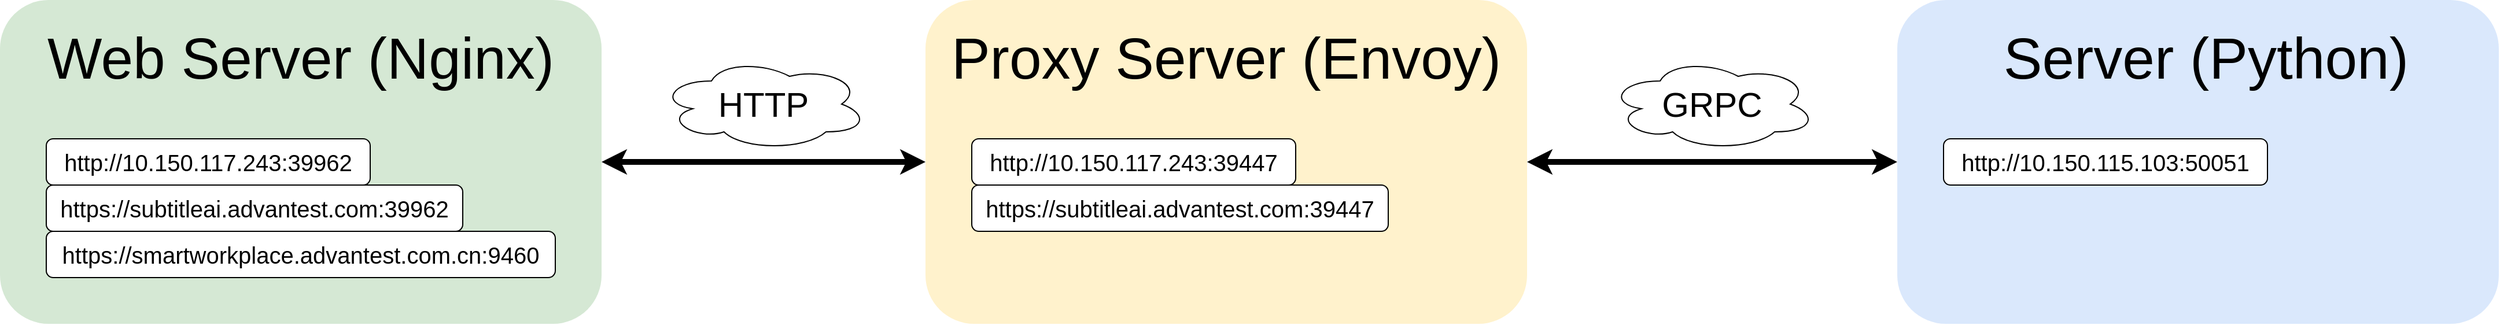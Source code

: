 <mxfile version="21.1.2" type="device">
  <diagram name="第 1 页" id="O1gVunQUWVo-_ogaK44A">
    <mxGraphModel dx="2940" dy="1697" grid="1" gridSize="10" guides="1" tooltips="1" connect="1" arrows="1" fold="1" page="1" pageScale="1" pageWidth="1600" pageHeight="1200" math="0" shadow="0">
      <root>
        <mxCell id="0" />
        <mxCell id="1" parent="0" />
        <mxCell id="e2_WnEYmwCBJXvn1NN1M-15" style="edgeStyle=orthogonalEdgeStyle;rounded=0;orthogonalLoop=1;jettySize=auto;html=1;exitX=1;exitY=0.5;exitDx=0;exitDy=0;startArrow=classic;startFill=1;strokeWidth=5;" edge="1" parent="1" source="e2_WnEYmwCBJXvn1NN1M-1" target="e2_WnEYmwCBJXvn1NN1M-7">
          <mxGeometry relative="1" as="geometry" />
        </mxCell>
        <mxCell id="e2_WnEYmwCBJXvn1NN1M-1" value="" style="whiteSpace=wrap;html=1;fillColor=#d5e8d4;strokeColor=none;rounded=1;" vertex="1" parent="1">
          <mxGeometry x="120" y="200" width="520" height="280" as="geometry" />
        </mxCell>
        <mxCell id="e2_WnEYmwCBJXvn1NN1M-2" value="" style="whiteSpace=wrap;html=1;fillColor=#dae8fc;strokeColor=none;rounded=1;" vertex="1" parent="1">
          <mxGeometry x="1760" y="200" width="520" height="280" as="geometry" />
        </mxCell>
        <mxCell id="e2_WnEYmwCBJXvn1NN1M-4" value="&lt;font style=&quot;font-size: 20px;&quot;&gt;http://10.150.117.243:39962&lt;/font&gt;" style="rounded=1;whiteSpace=wrap;html=1;" vertex="1" parent="1">
          <mxGeometry x="160" y="320" width="280" height="40" as="geometry" />
        </mxCell>
        <mxCell id="e2_WnEYmwCBJXvn1NN1M-5" value="&lt;font style=&quot;font-size: 20px;&quot;&gt;https://subtitleai.advantest.com:39962&lt;/font&gt;" style="rounded=1;whiteSpace=wrap;html=1;" vertex="1" parent="1">
          <mxGeometry x="160" y="360" width="360" height="40" as="geometry" />
        </mxCell>
        <mxCell id="e2_WnEYmwCBJXvn1NN1M-6" value="&lt;font style=&quot;font-size: 20px;&quot;&gt;https://smartworkplace.advantest.com.cn:9460&lt;/font&gt;" style="rounded=1;whiteSpace=wrap;html=1;" vertex="1" parent="1">
          <mxGeometry x="160" y="400" width="440" height="40" as="geometry" />
        </mxCell>
        <mxCell id="e2_WnEYmwCBJXvn1NN1M-16" style="edgeStyle=orthogonalEdgeStyle;rounded=0;orthogonalLoop=1;jettySize=auto;html=1;exitX=1;exitY=0.5;exitDx=0;exitDy=0;strokeWidth=5;startArrow=classic;startFill=1;" edge="1" parent="1" source="e2_WnEYmwCBJXvn1NN1M-7" target="e2_WnEYmwCBJXvn1NN1M-2">
          <mxGeometry relative="1" as="geometry" />
        </mxCell>
        <mxCell id="e2_WnEYmwCBJXvn1NN1M-7" value="" style="whiteSpace=wrap;html=1;fillColor=#fff2cc;strokeColor=none;rounded=1;" vertex="1" parent="1">
          <mxGeometry x="920" y="200" width="520" height="280" as="geometry" />
        </mxCell>
        <mxCell id="e2_WnEYmwCBJXvn1NN1M-8" value="&lt;font style=&quot;font-size: 50px;&quot;&gt;Web Server (Nginx)&lt;/font&gt;" style="text;html=1;strokeColor=none;fillColor=none;align=center;verticalAlign=middle;whiteSpace=wrap;rounded=0;" vertex="1" parent="1">
          <mxGeometry x="145" y="230" width="470" height="40" as="geometry" />
        </mxCell>
        <mxCell id="e2_WnEYmwCBJXvn1NN1M-9" value="&lt;font style=&quot;font-size: 20px;&quot;&gt;http://10.150.117.243:39447&lt;/font&gt;" style="rounded=1;whiteSpace=wrap;html=1;" vertex="1" parent="1">
          <mxGeometry x="960" y="320" width="280" height="40" as="geometry" />
        </mxCell>
        <mxCell id="e2_WnEYmwCBJXvn1NN1M-10" value="&lt;font style=&quot;font-size: 20px;&quot;&gt;https://subtitleai.advantest.com:39447&lt;/font&gt;" style="rounded=1;whiteSpace=wrap;html=1;" vertex="1" parent="1">
          <mxGeometry x="960" y="360" width="360" height="40" as="geometry" />
        </mxCell>
        <mxCell id="e2_WnEYmwCBJXvn1NN1M-12" value="&lt;font style=&quot;font-size: 50px;&quot;&gt;Proxy Server (Envoy)&lt;/font&gt;" style="text;html=1;strokeColor=none;fillColor=none;align=center;verticalAlign=middle;whiteSpace=wrap;rounded=0;" vertex="1" parent="1">
          <mxGeometry x="935" y="230" width="490" height="40" as="geometry" />
        </mxCell>
        <mxCell id="e2_WnEYmwCBJXvn1NN1M-13" value="&lt;font style=&quot;font-size: 20px;&quot;&gt;http://10.150.115.103:50051&lt;/font&gt;" style="rounded=1;whiteSpace=wrap;html=1;" vertex="1" parent="1">
          <mxGeometry x="1800" y="320" width="280" height="40" as="geometry" />
        </mxCell>
        <mxCell id="e2_WnEYmwCBJXvn1NN1M-14" value="&lt;font style=&quot;font-size: 50px;&quot;&gt;&amp;nbsp;Server (Python)&lt;/font&gt;" style="text;html=1;strokeColor=none;fillColor=none;align=center;verticalAlign=middle;whiteSpace=wrap;rounded=0;" vertex="1" parent="1">
          <mxGeometry x="1775" y="230" width="490" height="40" as="geometry" />
        </mxCell>
        <mxCell id="e2_WnEYmwCBJXvn1NN1M-17" value="&lt;font style=&quot;font-size: 30px;&quot;&gt;HTTP&lt;/font&gt;" style="ellipse;shape=cloud;whiteSpace=wrap;html=1;" vertex="1" parent="1">
          <mxGeometry x="690" y="250" width="180" height="80" as="geometry" />
        </mxCell>
        <mxCell id="e2_WnEYmwCBJXvn1NN1M-19" value="&lt;font style=&quot;font-size: 30px;&quot;&gt;GRPC&lt;/font&gt;" style="ellipse;shape=cloud;whiteSpace=wrap;html=1;" vertex="1" parent="1">
          <mxGeometry x="1510" y="250" width="180" height="80" as="geometry" />
        </mxCell>
      </root>
    </mxGraphModel>
  </diagram>
</mxfile>
